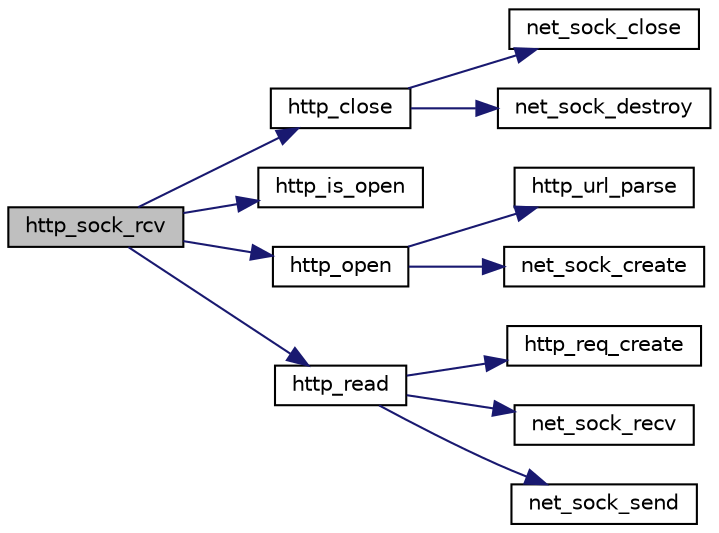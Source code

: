 digraph "http_sock_rcv"
{
 // LATEX_PDF_SIZE
  edge [fontname="Helvetica",fontsize="10",labelfontname="Helvetica",labelfontsize="10"];
  node [fontname="Helvetica",fontsize="10",shape=record];
  rankdir="LR";
  Node1 [label="http_sock_rcv",height=0.2,width=0.4,color="black", fillcolor="grey75", style="filled", fontcolor="black",tooltip="Receive data from an socket-like connection."];
  Node1 -> Node2 [color="midnightblue",fontsize="10",style="solid",fontname="Helvetica"];
  Node2 [label="http_close",height=0.2,width=0.4,color="black", fillcolor="white", style="filled",URL="$http__util_8c.html#ae4e1552638f3aa9fe0ef1a73a5498260",tooltip="Close an HTTP progressive download session."];
  Node2 -> Node3 [color="midnightblue",fontsize="10",style="solid",fontname="Helvetica"];
  Node3 [label="net_sock_close",height=0.2,width=0.4,color="black", fillcolor="white", style="filled",URL="$net_8c.html#adc09655251021f9ce5b304829f8ec15f",tooltip="Close a socket. Or do nothing if the socket was not open."];
  Node2 -> Node4 [color="midnightblue",fontsize="10",style="solid",fontname="Helvetica"];
  Node4 [label="net_sock_destroy",height=0.2,width=0.4,color="black", fillcolor="white", style="filled",URL="$net_8c.html#af2fdb27c57aa1cf588654e04b5bd86e1",tooltip="Destroy a socket."];
  Node1 -> Node5 [color="midnightblue",fontsize="10",style="solid",fontname="Helvetica"];
  Node5 [label="http_is_open",height=0.2,width=0.4,color="black", fillcolor="white", style="filled",URL="$http__util_8c.html#a905bfd171c3184db6dee1d1c89a56ba9",tooltip="Tells whether an HTTP progressive download session is still open, or has been closed by the server."];
  Node1 -> Node6 [color="midnightblue",fontsize="10",style="solid",fontname="Helvetica"];
  Node6 [label="http_open",height=0.2,width=0.4,color="black", fillcolor="white", style="filled",URL="$http__util_8c.html#a8e0f53c5f151d4e84cb489160d28674d",tooltip="Open an HTTP progressive download session."];
  Node6 -> Node7 [color="midnightblue",fontsize="10",style="solid",fontname="Helvetica"];
  Node7 [label="http_url_parse",height=0.2,width=0.4,color="black", fillcolor="white", style="filled",URL="$http__util_8c.html#a9040402e65299b812376070911bcbf0c",tooltip="Parse and split an http url into hostname/port number/query string."];
  Node6 -> Node8 [color="midnightblue",fontsize="10",style="solid",fontname="Helvetica"];
  Node8 [label="net_sock_create",height=0.2,width=0.4,color="black", fillcolor="white", style="filled",URL="$net_8c.html#ac9e96d02ee025f1dd9634e7498c51376",tooltip="Create a socket and attach it to a network interface."];
  Node1 -> Node9 [color="midnightblue",fontsize="10",style="solid",fontname="Helvetica"];
  Node9 [label="http_read",height=0.2,width=0.4,color="black", fillcolor="white", style="filled",URL="$http__util_8c.html#a04077d2300baad97942ac64c6e70d8ca",tooltip="Read from an HTTP progressive download session."];
  Node9 -> Node10 [color="midnightblue",fontsize="10",style="solid",fontname="Helvetica"];
  Node10 [label="http_req_create",height=0.2,width=0.4,color="black", fillcolor="white", style="filled",URL="$http__util_8c.html#abd2a766019f89e0d4cb0db4095eb49c6",tooltip="Create an HTTP request string from the parameter list."];
  Node9 -> Node11 [color="midnightblue",fontsize="10",style="solid",fontname="Helvetica"];
  Node11 [label="net_sock_recv",height=0.2,width=0.4,color="black", fillcolor="white", style="filled",URL="$net_8c.html#a3cda7f0c777dab2554a48a9d3d4bd592",tooltip="Read from a socket."];
  Node9 -> Node12 [color="midnightblue",fontsize="10",style="solid",fontname="Helvetica"];
  Node12 [label="net_sock_send",height=0.2,width=0.4,color="black", fillcolor="white", style="filled",URL="$net_8c.html#a627600b4465087cb48adcb111441587e",tooltip="Send through a socket."];
}
